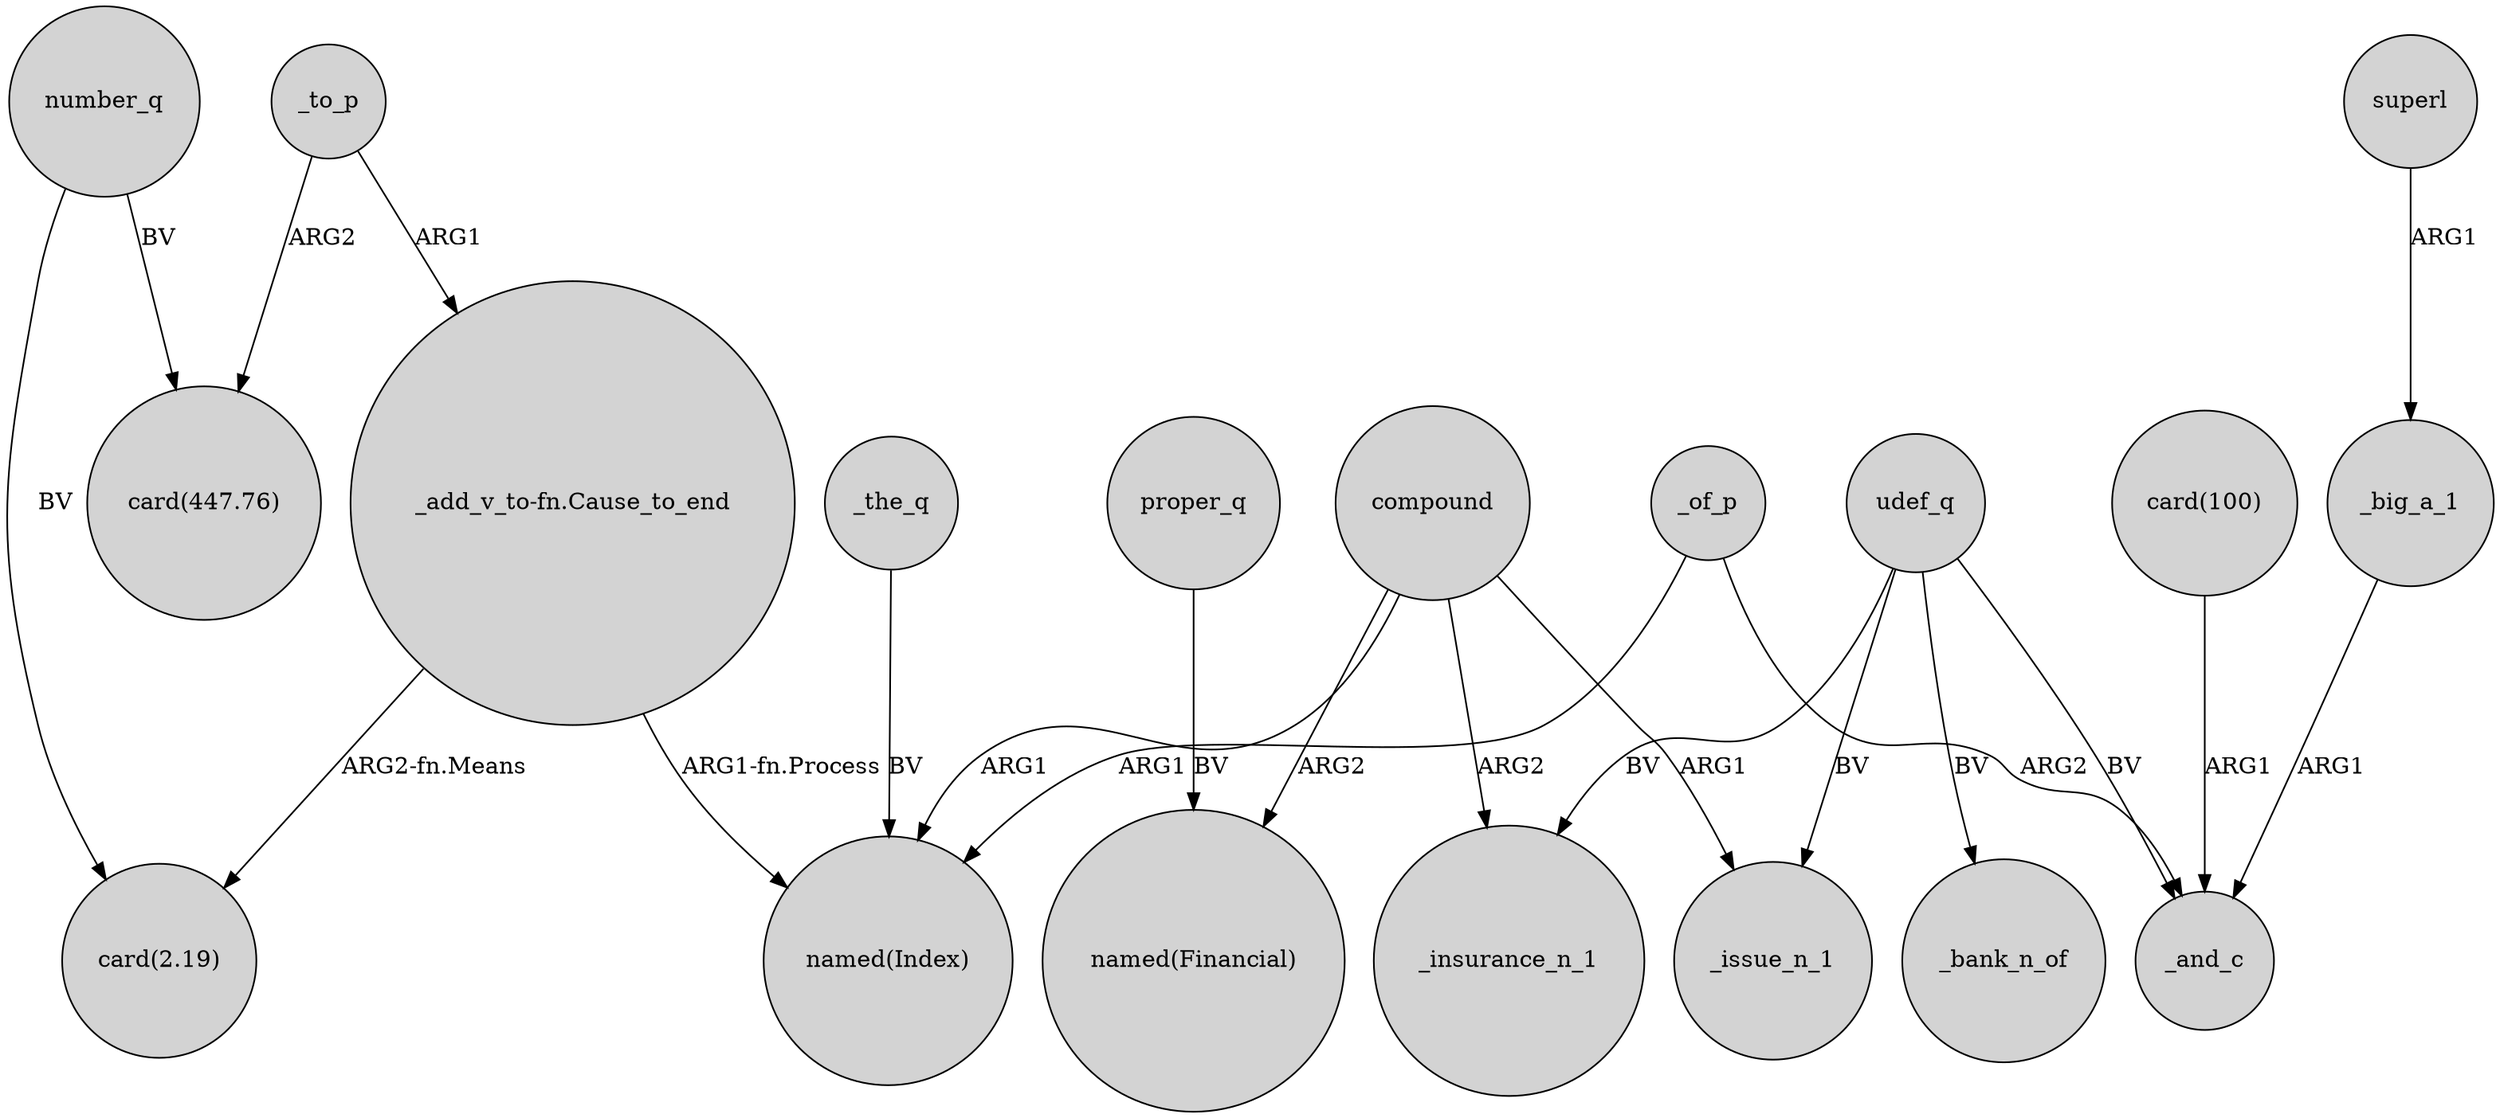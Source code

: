 digraph {
	node [shape=circle style=filled]
	_of_p -> "named(Index)" [label=ARG1]
	"_add_v_to-fn.Cause_to_end" -> "named(Index)" [label="ARG1-fn.Process"]
	udef_q -> _insurance_n_1 [label=BV]
	_of_p -> _and_c [label=ARG2]
	compound -> "named(Index)" [label=ARG1]
	"_add_v_to-fn.Cause_to_end" -> "card(2.19)" [label="ARG2-fn.Means"]
	"card(100)" -> _and_c [label=ARG1]
	udef_q -> _bank_n_of [label=BV]
	compound -> "named(Financial)" [label=ARG2]
	_the_q -> "named(Index)" [label=BV]
	udef_q -> _and_c [label=BV]
	_big_a_1 -> _and_c [label=ARG1]
	_to_p -> "card(447.76)" [label=ARG2]
	superl -> _big_a_1 [label=ARG1]
	_to_p -> "_add_v_to-fn.Cause_to_end" [label=ARG1]
	number_q -> "card(447.76)" [label=BV]
	proper_q -> "named(Financial)" [label=BV]
	compound -> _insurance_n_1 [label=ARG2]
	udef_q -> _issue_n_1 [label=BV]
	number_q -> "card(2.19)" [label=BV]
	compound -> _issue_n_1 [label=ARG1]
}
